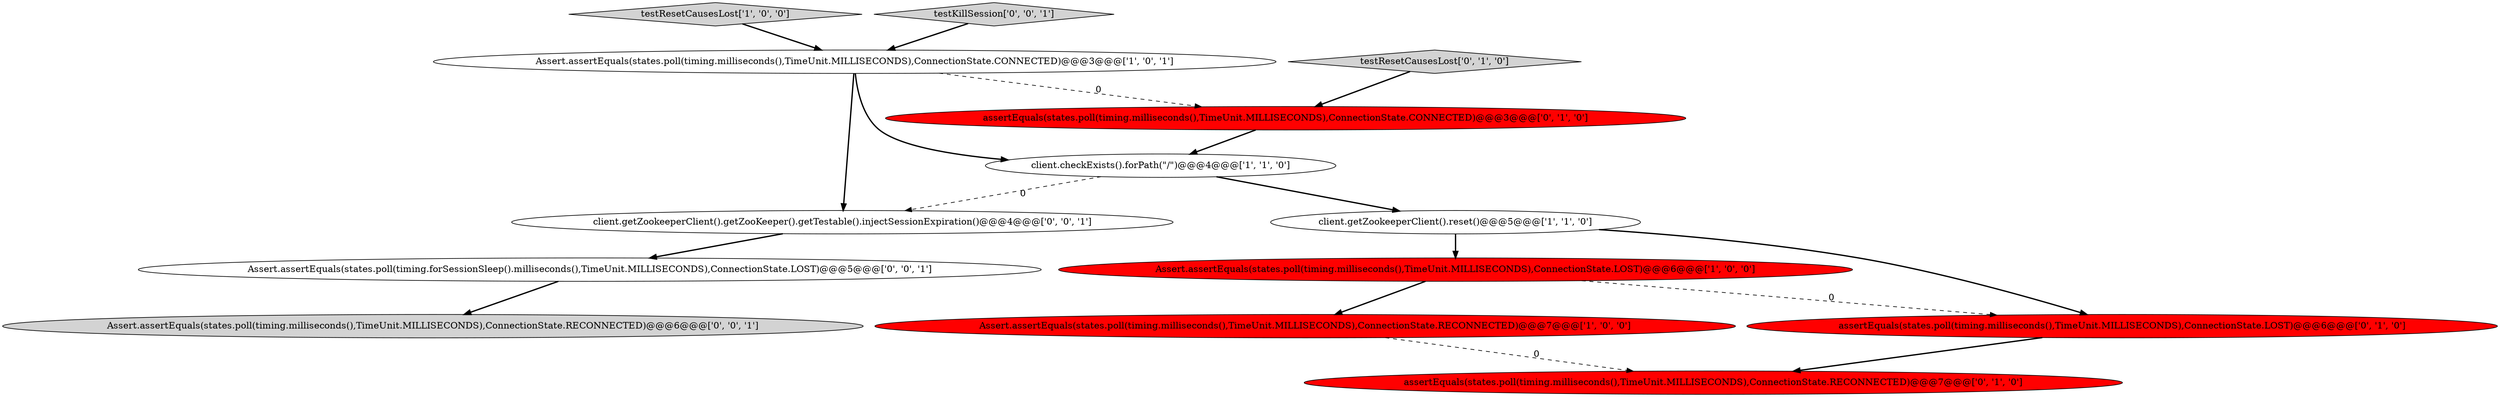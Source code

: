 digraph {
11 [style = filled, label = "client.getZookeeperClient().getZooKeeper().getTestable().injectSessionExpiration()@@@4@@@['0', '0', '1']", fillcolor = white, shape = ellipse image = "AAA0AAABBB3BBB"];
10 [style = filled, label = "Assert.assertEquals(states.poll(timing.forSessionSleep().milliseconds(),TimeUnit.MILLISECONDS),ConnectionState.LOST)@@@5@@@['0', '0', '1']", fillcolor = white, shape = ellipse image = "AAA0AAABBB3BBB"];
9 [style = filled, label = "testResetCausesLost['0', '1', '0']", fillcolor = lightgray, shape = diamond image = "AAA0AAABBB2BBB"];
2 [style = filled, label = "testResetCausesLost['1', '0', '0']", fillcolor = lightgray, shape = diamond image = "AAA0AAABBB1BBB"];
0 [style = filled, label = "Assert.assertEquals(states.poll(timing.milliseconds(),TimeUnit.MILLISECONDS),ConnectionState.CONNECTED)@@@3@@@['1', '0', '1']", fillcolor = white, shape = ellipse image = "AAA0AAABBB1BBB"];
6 [style = filled, label = "assertEquals(states.poll(timing.milliseconds(),TimeUnit.MILLISECONDS),ConnectionState.LOST)@@@6@@@['0', '1', '0']", fillcolor = red, shape = ellipse image = "AAA1AAABBB2BBB"];
8 [style = filled, label = "assertEquals(states.poll(timing.milliseconds(),TimeUnit.MILLISECONDS),ConnectionState.RECONNECTED)@@@7@@@['0', '1', '0']", fillcolor = red, shape = ellipse image = "AAA1AAABBB2BBB"];
13 [style = filled, label = "Assert.assertEquals(states.poll(timing.milliseconds(),TimeUnit.MILLISECONDS),ConnectionState.RECONNECTED)@@@6@@@['0', '0', '1']", fillcolor = lightgray, shape = ellipse image = "AAA0AAABBB3BBB"];
1 [style = filled, label = "Assert.assertEquals(states.poll(timing.milliseconds(),TimeUnit.MILLISECONDS),ConnectionState.LOST)@@@6@@@['1', '0', '0']", fillcolor = red, shape = ellipse image = "AAA1AAABBB1BBB"];
12 [style = filled, label = "testKillSession['0', '0', '1']", fillcolor = lightgray, shape = diamond image = "AAA0AAABBB3BBB"];
4 [style = filled, label = "Assert.assertEquals(states.poll(timing.milliseconds(),TimeUnit.MILLISECONDS),ConnectionState.RECONNECTED)@@@7@@@['1', '0', '0']", fillcolor = red, shape = ellipse image = "AAA1AAABBB1BBB"];
5 [style = filled, label = "client.getZookeeperClient().reset()@@@5@@@['1', '1', '0']", fillcolor = white, shape = ellipse image = "AAA0AAABBB1BBB"];
3 [style = filled, label = "client.checkExists().forPath(\"/\")@@@4@@@['1', '1', '0']", fillcolor = white, shape = ellipse image = "AAA0AAABBB1BBB"];
7 [style = filled, label = "assertEquals(states.poll(timing.milliseconds(),TimeUnit.MILLISECONDS),ConnectionState.CONNECTED)@@@3@@@['0', '1', '0']", fillcolor = red, shape = ellipse image = "AAA1AAABBB2BBB"];
0->3 [style = bold, label=""];
5->1 [style = bold, label=""];
0->11 [style = bold, label=""];
1->4 [style = bold, label=""];
3->5 [style = bold, label=""];
2->0 [style = bold, label=""];
5->6 [style = bold, label=""];
10->13 [style = bold, label=""];
9->7 [style = bold, label=""];
0->7 [style = dashed, label="0"];
11->10 [style = bold, label=""];
12->0 [style = bold, label=""];
1->6 [style = dashed, label="0"];
7->3 [style = bold, label=""];
3->11 [style = dashed, label="0"];
6->8 [style = bold, label=""];
4->8 [style = dashed, label="0"];
}
